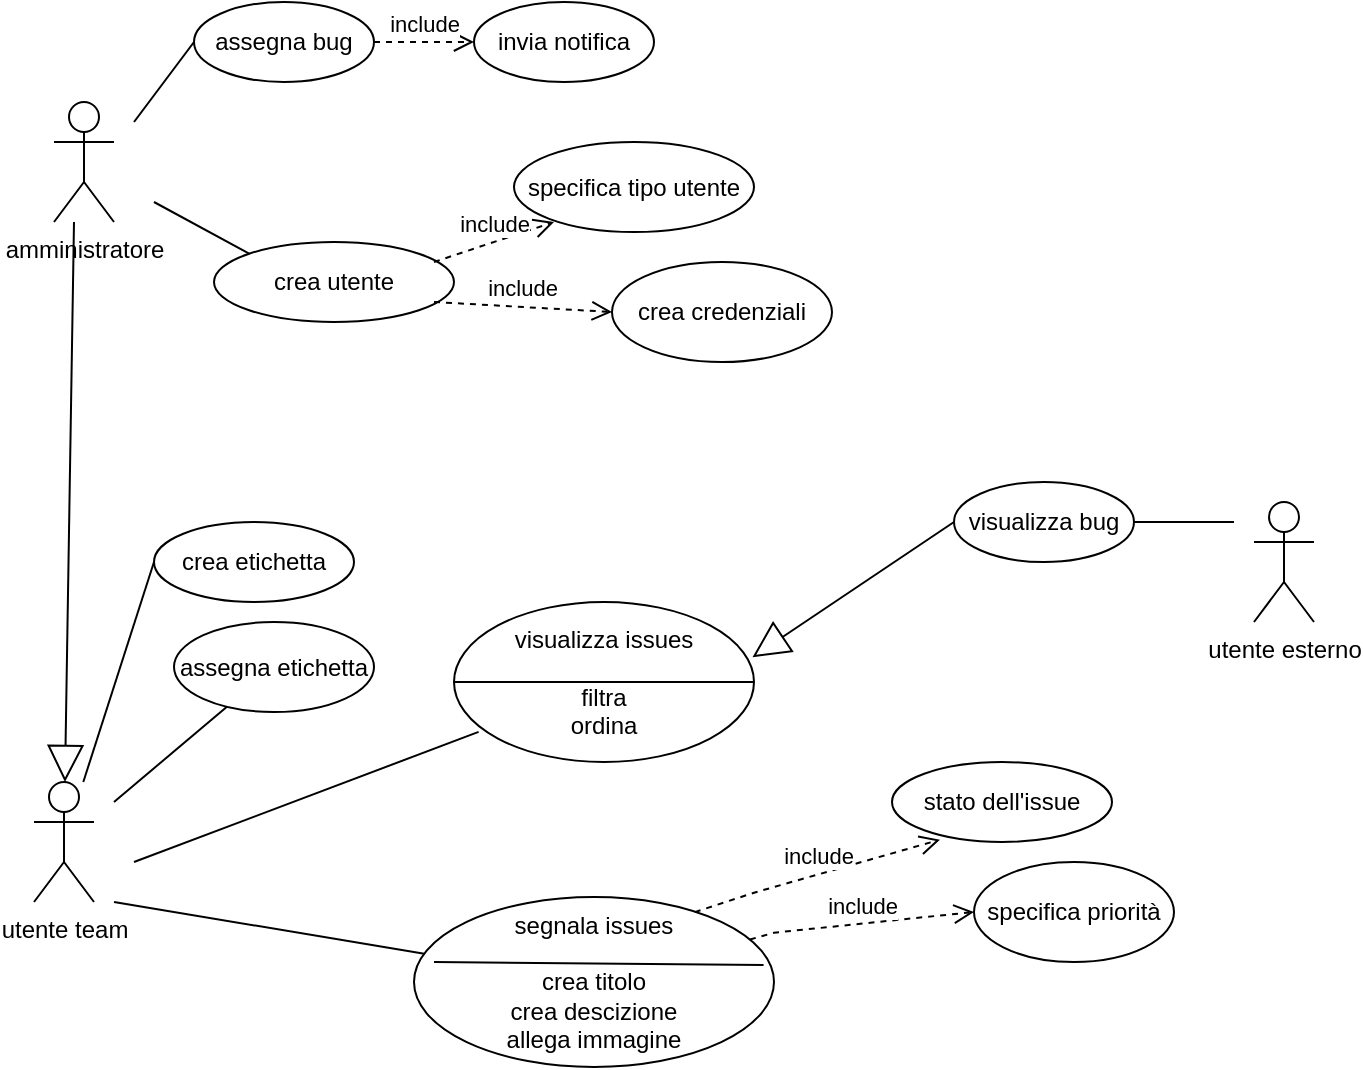 <mxfile version="28.2.5">
  <diagram name="Pagina-1" id="BVZJGSgLdEGvpnB8nu0g">
    <mxGraphModel dx="1378" dy="2058" grid="1" gridSize="10" guides="1" tooltips="1" connect="1" arrows="1" fold="1" page="1" pageScale="1" pageWidth="827" pageHeight="1169" math="0" shadow="0" adaptiveColors="none">
      <root>
        <mxCell id="0" />
        <mxCell id="1" parent="0" />
        <mxCell id="xjWmYxEIlXXfZ8Kb_dat-1" value="&lt;div&gt;utente team&lt;/div&gt;&lt;div&gt;&lt;br&gt;&lt;/div&gt;" style="shape=umlActor;verticalLabelPosition=bottom;verticalAlign=top;html=1;outlineConnect=0;" parent="1" vertex="1">
          <mxGeometry x="50" y="190" width="30" height="60" as="geometry" />
        </mxCell>
        <mxCell id="xjWmYxEIlXXfZ8Kb_dat-2" value="amministratore" style="shape=umlActor;verticalLabelPosition=bottom;verticalAlign=top;html=1;outlineConnect=0;" parent="1" vertex="1">
          <mxGeometry x="60" y="-150" width="30" height="60" as="geometry" />
        </mxCell>
        <mxCell id="xjWmYxEIlXXfZ8Kb_dat-3" value="&lt;div&gt;utente esterno&lt;/div&gt;&lt;div&gt;&lt;br&gt;&lt;/div&gt;" style="shape=umlActor;verticalLabelPosition=bottom;verticalAlign=top;html=1;outlineConnect=0;" parent="1" vertex="1">
          <mxGeometry x="660" y="50" width="30" height="60" as="geometry" />
        </mxCell>
        <mxCell id="xjWmYxEIlXXfZ8Kb_dat-11" value="&lt;div&gt;segnala issues&lt;/div&gt;&lt;div&gt;&lt;br&gt;&lt;/div&gt;&lt;div&gt;crea titolo&lt;/div&gt;&lt;div&gt;crea descizione&lt;/div&gt;&lt;div&gt;allega immagine&lt;/div&gt;" style="ellipse;whiteSpace=wrap;html=1;" parent="1" vertex="1">
          <mxGeometry x="240" y="247.5" width="180" height="85" as="geometry" />
        </mxCell>
        <mxCell id="xjWmYxEIlXXfZ8Kb_dat-12" value="include" style="html=1;verticalAlign=bottom;endArrow=open;dashed=1;endSize=8;curved=0;rounded=0;exitX=0.78;exitY=0.089;exitDx=0;exitDy=0;exitPerimeter=0;entryX=0.218;entryY=0.971;entryDx=0;entryDy=0;entryPerimeter=0;" parent="1" source="xjWmYxEIlXXfZ8Kb_dat-11" target="xjWmYxEIlXXfZ8Kb_dat-14" edge="1">
          <mxGeometry relative="1" as="geometry">
            <mxPoint x="450" y="245" as="sourcePoint" />
            <mxPoint x="450" y="230" as="targetPoint" />
            <Array as="points">
              <mxPoint x="410" y="245.36" />
            </Array>
          </mxGeometry>
        </mxCell>
        <mxCell id="xjWmYxEIlXXfZ8Kb_dat-13" value="include" style="html=1;verticalAlign=bottom;endArrow=open;dashed=1;endSize=8;curved=0;rounded=0;entryX=0;entryY=0.5;entryDx=0;entryDy=0;" parent="1" source="xjWmYxEIlXXfZ8Kb_dat-11" target="xjWmYxEIlXXfZ8Kb_dat-15" edge="1">
          <mxGeometry relative="1" as="geometry">
            <mxPoint x="390" y="280" as="sourcePoint" />
            <mxPoint x="460" y="250" as="targetPoint" />
            <Array as="points">
              <mxPoint x="420" y="265.36" />
            </Array>
          </mxGeometry>
        </mxCell>
        <mxCell id="xjWmYxEIlXXfZ8Kb_dat-14" value="stato dell&#39;issue" style="ellipse;whiteSpace=wrap;html=1;" parent="1" vertex="1">
          <mxGeometry x="479" y="180" width="110" height="40" as="geometry" />
        </mxCell>
        <mxCell id="xjWmYxEIlXXfZ8Kb_dat-15" value="specifica priorità" style="ellipse;whiteSpace=wrap;html=1;" parent="1" vertex="1">
          <mxGeometry x="520" y="230" width="100" height="50" as="geometry" />
        </mxCell>
        <mxCell id="xjWmYxEIlXXfZ8Kb_dat-19" value="assegna etichetta" style="ellipse;whiteSpace=wrap;html=1;" parent="1" vertex="1">
          <mxGeometry x="120" y="110" width="100" height="45" as="geometry" />
        </mxCell>
        <mxCell id="xjWmYxEIlXXfZ8Kb_dat-20" value="crea etichetta" style="ellipse;whiteSpace=wrap;html=1;" parent="1" vertex="1">
          <mxGeometry x="110" y="60" width="100" height="40" as="geometry" />
        </mxCell>
        <mxCell id="xjWmYxEIlXXfZ8Kb_dat-24" value="" style="endArrow=none;html=1;rounded=0;entryX=0;entryY=0.5;entryDx=0;entryDy=0;" parent="1" source="xjWmYxEIlXXfZ8Kb_dat-1" target="xjWmYxEIlXXfZ8Kb_dat-20" edge="1">
          <mxGeometry width="50" height="50" relative="1" as="geometry">
            <mxPoint x="100" y="258.182" as="sourcePoint" />
            <mxPoint x="140" y="200" as="targetPoint" />
          </mxGeometry>
        </mxCell>
        <mxCell id="xjWmYxEIlXXfZ8Kb_dat-25" value="" style="endArrow=none;html=1;rounded=0;" parent="1" target="xjWmYxEIlXXfZ8Kb_dat-19" edge="1">
          <mxGeometry width="50" height="50" relative="1" as="geometry">
            <mxPoint x="90" y="200" as="sourcePoint" />
            <mxPoint x="170" y="230" as="targetPoint" />
          </mxGeometry>
        </mxCell>
        <mxCell id="xjWmYxEIlXXfZ8Kb_dat-26" value="&lt;div&gt;visualizza bug&lt;/div&gt;" style="ellipse;whiteSpace=wrap;html=1;" parent="1" vertex="1">
          <mxGeometry x="510" y="40" width="90" height="40" as="geometry" />
        </mxCell>
        <mxCell id="xjWmYxEIlXXfZ8Kb_dat-27" value="" style="endArrow=none;html=1;rounded=0;" parent="1" target="xjWmYxEIlXXfZ8Kb_dat-26" edge="1">
          <mxGeometry width="50" height="50" relative="1" as="geometry">
            <mxPoint x="650" y="60" as="sourcePoint" />
            <mxPoint x="670" y="20" as="targetPoint" />
          </mxGeometry>
        </mxCell>
        <mxCell id="xjWmYxEIlXXfZ8Kb_dat-29" value="&lt;div&gt;&lt;br&gt;&lt;/div&gt;&lt;div&gt;&lt;br&gt;&lt;/div&gt;" style="endArrow=block;endSize=16;endFill=0;html=1;rounded=0;" parent="1" source="xjWmYxEIlXXfZ8Kb_dat-2" target="xjWmYxEIlXXfZ8Kb_dat-1" edge="1">
          <mxGeometry width="160" relative="1" as="geometry">
            <mxPoint x="70" y="-70" as="sourcePoint" />
            <mxPoint x="175" y="330" as="targetPoint" />
            <Array as="points">
              <mxPoint x="70" y="-90" />
            </Array>
          </mxGeometry>
        </mxCell>
        <mxCell id="xjWmYxEIlXXfZ8Kb_dat-30" value="assegna bug" style="ellipse;whiteSpace=wrap;html=1;" parent="1" vertex="1">
          <mxGeometry x="130" y="-200" width="90" height="40" as="geometry" />
        </mxCell>
        <mxCell id="xjWmYxEIlXXfZ8Kb_dat-31" value="invia notifica" style="ellipse;whiteSpace=wrap;html=1;" parent="1" vertex="1">
          <mxGeometry x="270" y="-200" width="90" height="40" as="geometry" />
        </mxCell>
        <mxCell id="xjWmYxEIlXXfZ8Kb_dat-33" value="include" style="html=1;verticalAlign=bottom;endArrow=open;dashed=1;endSize=8;curved=0;rounded=0;entryX=0;entryY=0.5;entryDx=0;entryDy=0;exitX=1;exitY=0.5;exitDx=0;exitDy=0;" parent="1" source="xjWmYxEIlXXfZ8Kb_dat-30" target="xjWmYxEIlXXfZ8Kb_dat-31" edge="1">
          <mxGeometry relative="1" as="geometry">
            <mxPoint x="280" y="-130" as="sourcePoint" />
            <mxPoint x="200" y="-130" as="targetPoint" />
          </mxGeometry>
        </mxCell>
        <mxCell id="xjWmYxEIlXXfZ8Kb_dat-34" value="" style="endArrow=none;html=1;rounded=0;entryX=0;entryY=0.5;entryDx=0;entryDy=0;" parent="1" target="xjWmYxEIlXXfZ8Kb_dat-30" edge="1">
          <mxGeometry width="50" height="50" relative="1" as="geometry">
            <mxPoint x="100" y="-140" as="sourcePoint" />
            <mxPoint x="300" y="-270" as="targetPoint" />
          </mxGeometry>
        </mxCell>
        <mxCell id="xjWmYxEIlXXfZ8Kb_dat-35" value="&lt;div&gt;crea utente&lt;/div&gt;" style="ellipse;whiteSpace=wrap;html=1;" parent="1" vertex="1">
          <mxGeometry x="140" y="-80" width="120" height="40" as="geometry" />
        </mxCell>
        <mxCell id="xjWmYxEIlXXfZ8Kb_dat-36" value="" style="endArrow=none;html=1;rounded=0;entryX=0;entryY=0;entryDx=0;entryDy=0;" parent="1" target="xjWmYxEIlXXfZ8Kb_dat-35" edge="1">
          <mxGeometry width="50" height="50" relative="1" as="geometry">
            <mxPoint x="110" y="-100" as="sourcePoint" />
            <mxPoint x="300" y="-170" as="targetPoint" />
          </mxGeometry>
        </mxCell>
        <mxCell id="xjWmYxEIlXXfZ8Kb_dat-38" value="include" style="html=1;verticalAlign=bottom;endArrow=open;dashed=1;endSize=8;curved=0;rounded=0;exitX=1;exitY=0.5;exitDx=0;exitDy=0;" parent="1" edge="1">
          <mxGeometry relative="1" as="geometry">
            <mxPoint x="250" y="-70" as="sourcePoint" />
            <mxPoint x="310" y="-90" as="targetPoint" />
          </mxGeometry>
        </mxCell>
        <mxCell id="xjWmYxEIlXXfZ8Kb_dat-39" value="include" style="html=1;verticalAlign=bottom;endArrow=open;dashed=1;endSize=8;curved=0;rounded=0;exitX=1;exitY=0.5;exitDx=0;exitDy=0;entryX=0;entryY=0.5;entryDx=0;entryDy=0;" parent="1" target="xjWmYxEIlXXfZ8Kb_dat-41" edge="1">
          <mxGeometry relative="1" as="geometry">
            <mxPoint x="250" y="-50" as="sourcePoint" />
            <mxPoint x="330" y="-50" as="targetPoint" />
          </mxGeometry>
        </mxCell>
        <mxCell id="xjWmYxEIlXXfZ8Kb_dat-40" value="specifica tipo utente" style="ellipse;whiteSpace=wrap;html=1;" parent="1" vertex="1">
          <mxGeometry x="290" y="-130" width="120" height="45" as="geometry" />
        </mxCell>
        <mxCell id="xjWmYxEIlXXfZ8Kb_dat-41" value="crea credenziali" style="ellipse;whiteSpace=wrap;html=1;" parent="1" vertex="1">
          <mxGeometry x="339" y="-70" width="110" height="50" as="geometry" />
        </mxCell>
        <mxCell id="xjWmYxEIlXXfZ8Kb_dat-42" value="" style="endArrow=none;html=1;rounded=0;entryX=0.971;entryY=0.4;entryDx=0;entryDy=0;entryPerimeter=0;" parent="1" target="xjWmYxEIlXXfZ8Kb_dat-11" edge="1">
          <mxGeometry width="50" height="50" relative="1" as="geometry">
            <mxPoint x="250" y="280" as="sourcePoint" />
            <mxPoint x="300" y="230" as="targetPoint" />
          </mxGeometry>
        </mxCell>
        <mxCell id="xjWmYxEIlXXfZ8Kb_dat-44" value="" style="endArrow=none;html=1;rounded=0;" parent="1" target="xjWmYxEIlXXfZ8Kb_dat-11" edge="1">
          <mxGeometry width="50" height="50" relative="1" as="geometry">
            <mxPoint x="90" y="250" as="sourcePoint" />
            <mxPoint x="180" y="300" as="targetPoint" />
          </mxGeometry>
        </mxCell>
        <mxCell id="xjWmYxEIlXXfZ8Kb_dat-45" value="&lt;div&gt;visualizza issues&lt;/div&gt;&lt;div&gt;&lt;br&gt;&lt;/div&gt;&lt;div&gt;filtra&lt;/div&gt;&lt;div&gt;ordina&lt;/div&gt;" style="ellipse;whiteSpace=wrap;html=1;" parent="1" vertex="1">
          <mxGeometry x="260" y="100" width="150" height="80" as="geometry" />
        </mxCell>
        <mxCell id="xjWmYxEIlXXfZ8Kb_dat-47" value="" style="endArrow=none;html=1;rounded=0;entryX=0.082;entryY=0.812;entryDx=0;entryDy=0;entryPerimeter=0;" parent="1" target="xjWmYxEIlXXfZ8Kb_dat-45" edge="1">
          <mxGeometry width="50" height="50" relative="1" as="geometry">
            <mxPoint x="100" y="230" as="sourcePoint" />
            <mxPoint x="195" y="175" as="targetPoint" />
          </mxGeometry>
        </mxCell>
        <mxCell id="xjWmYxEIlXXfZ8Kb_dat-48" value="" style="endArrow=none;html=1;rounded=0;exitX=0;exitY=0.5;exitDx=0;exitDy=0;entryX=1;entryY=0.5;entryDx=0;entryDy=0;" parent="1" source="xjWmYxEIlXXfZ8Kb_dat-45" target="xjWmYxEIlXXfZ8Kb_dat-45" edge="1">
          <mxGeometry width="50" height="50" relative="1" as="geometry">
            <mxPoint x="270" y="160" as="sourcePoint" />
            <mxPoint x="320" y="110" as="targetPoint" />
          </mxGeometry>
        </mxCell>
        <mxCell id="xjWmYxEIlXXfZ8Kb_dat-49" value="&lt;div&gt;&lt;br&gt;&lt;/div&gt;" style="endArrow=block;endSize=16;endFill=0;html=1;rounded=0;entryX=0.995;entryY=0.345;entryDx=0;entryDy=0;entryPerimeter=0;exitX=0;exitY=0.5;exitDx=0;exitDy=0;" parent="1" source="xjWmYxEIlXXfZ8Kb_dat-26" target="xjWmYxEIlXXfZ8Kb_dat-45" edge="1">
          <mxGeometry width="160" relative="1" as="geometry">
            <mxPoint x="210" y="130" as="sourcePoint" />
            <mxPoint x="370" y="130" as="targetPoint" />
          </mxGeometry>
        </mxCell>
      </root>
    </mxGraphModel>
  </diagram>
</mxfile>

